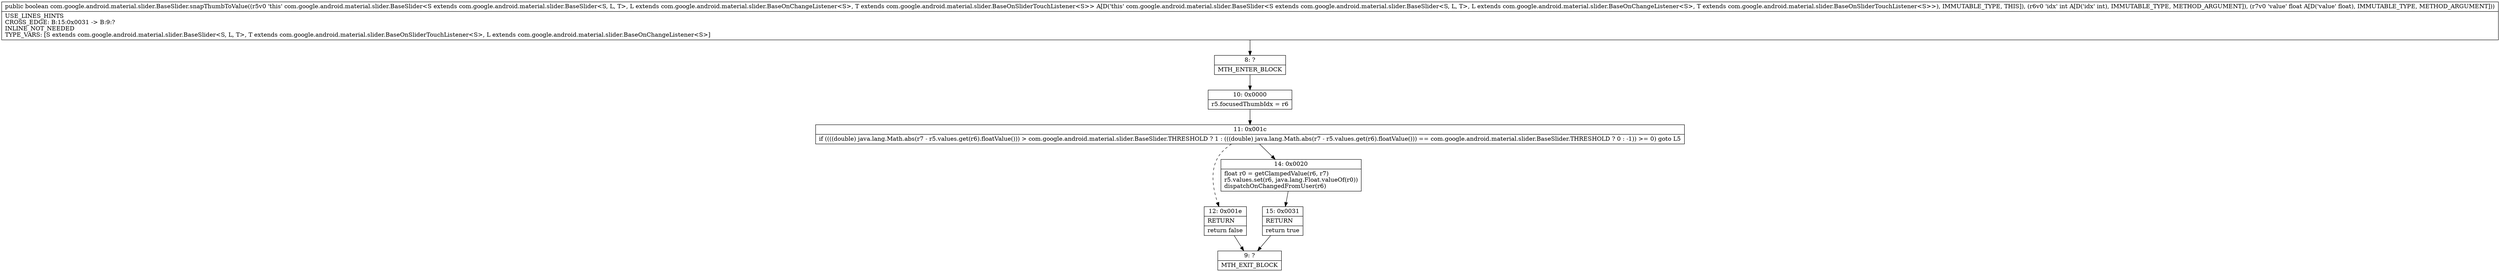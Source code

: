 digraph "CFG forcom.google.android.material.slider.BaseSlider.snapThumbToValue(IF)Z" {
Node_8 [shape=record,label="{8\:\ ?|MTH_ENTER_BLOCK\l}"];
Node_10 [shape=record,label="{10\:\ 0x0000|r5.focusedThumbIdx = r6\l}"];
Node_11 [shape=record,label="{11\:\ 0x001c|if ((((double) java.lang.Math.abs(r7 \- r5.values.get(r6).floatValue())) \> com.google.android.material.slider.BaseSlider.THRESHOLD ? 1 : (((double) java.lang.Math.abs(r7 \- r5.values.get(r6).floatValue())) == com.google.android.material.slider.BaseSlider.THRESHOLD ? 0 : \-1)) \>= 0) goto L5\l}"];
Node_12 [shape=record,label="{12\:\ 0x001e|RETURN\l|return false\l}"];
Node_9 [shape=record,label="{9\:\ ?|MTH_EXIT_BLOCK\l}"];
Node_14 [shape=record,label="{14\:\ 0x0020|float r0 = getClampedValue(r6, r7)\lr5.values.set(r6, java.lang.Float.valueOf(r0))\ldispatchOnChangedFromUser(r6)\l}"];
Node_15 [shape=record,label="{15\:\ 0x0031|RETURN\l|return true\l}"];
MethodNode[shape=record,label="{public boolean com.google.android.material.slider.BaseSlider.snapThumbToValue((r5v0 'this' com.google.android.material.slider.BaseSlider\<S extends com.google.android.material.slider.BaseSlider\<S, L, T\>, L extends com.google.android.material.slider.BaseOnChangeListener\<S\>, T extends com.google.android.material.slider.BaseOnSliderTouchListener\<S\>\> A[D('this' com.google.android.material.slider.BaseSlider\<S extends com.google.android.material.slider.BaseSlider\<S, L, T\>, L extends com.google.android.material.slider.BaseOnChangeListener\<S\>, T extends com.google.android.material.slider.BaseOnSliderTouchListener\<S\>\>), IMMUTABLE_TYPE, THIS]), (r6v0 'idx' int A[D('idx' int), IMMUTABLE_TYPE, METHOD_ARGUMENT]), (r7v0 'value' float A[D('value' float), IMMUTABLE_TYPE, METHOD_ARGUMENT]))  | USE_LINES_HINTS\lCROSS_EDGE: B:15:0x0031 \-\> B:9:?\lINLINE_NOT_NEEDED\lTYPE_VARS: [S extends com.google.android.material.slider.BaseSlider\<S, L, T\>, T extends com.google.android.material.slider.BaseOnSliderTouchListener\<S\>, L extends com.google.android.material.slider.BaseOnChangeListener\<S\>]\l}"];
MethodNode -> Node_8;Node_8 -> Node_10;
Node_10 -> Node_11;
Node_11 -> Node_12[style=dashed];
Node_11 -> Node_14;
Node_12 -> Node_9;
Node_14 -> Node_15;
Node_15 -> Node_9;
}

